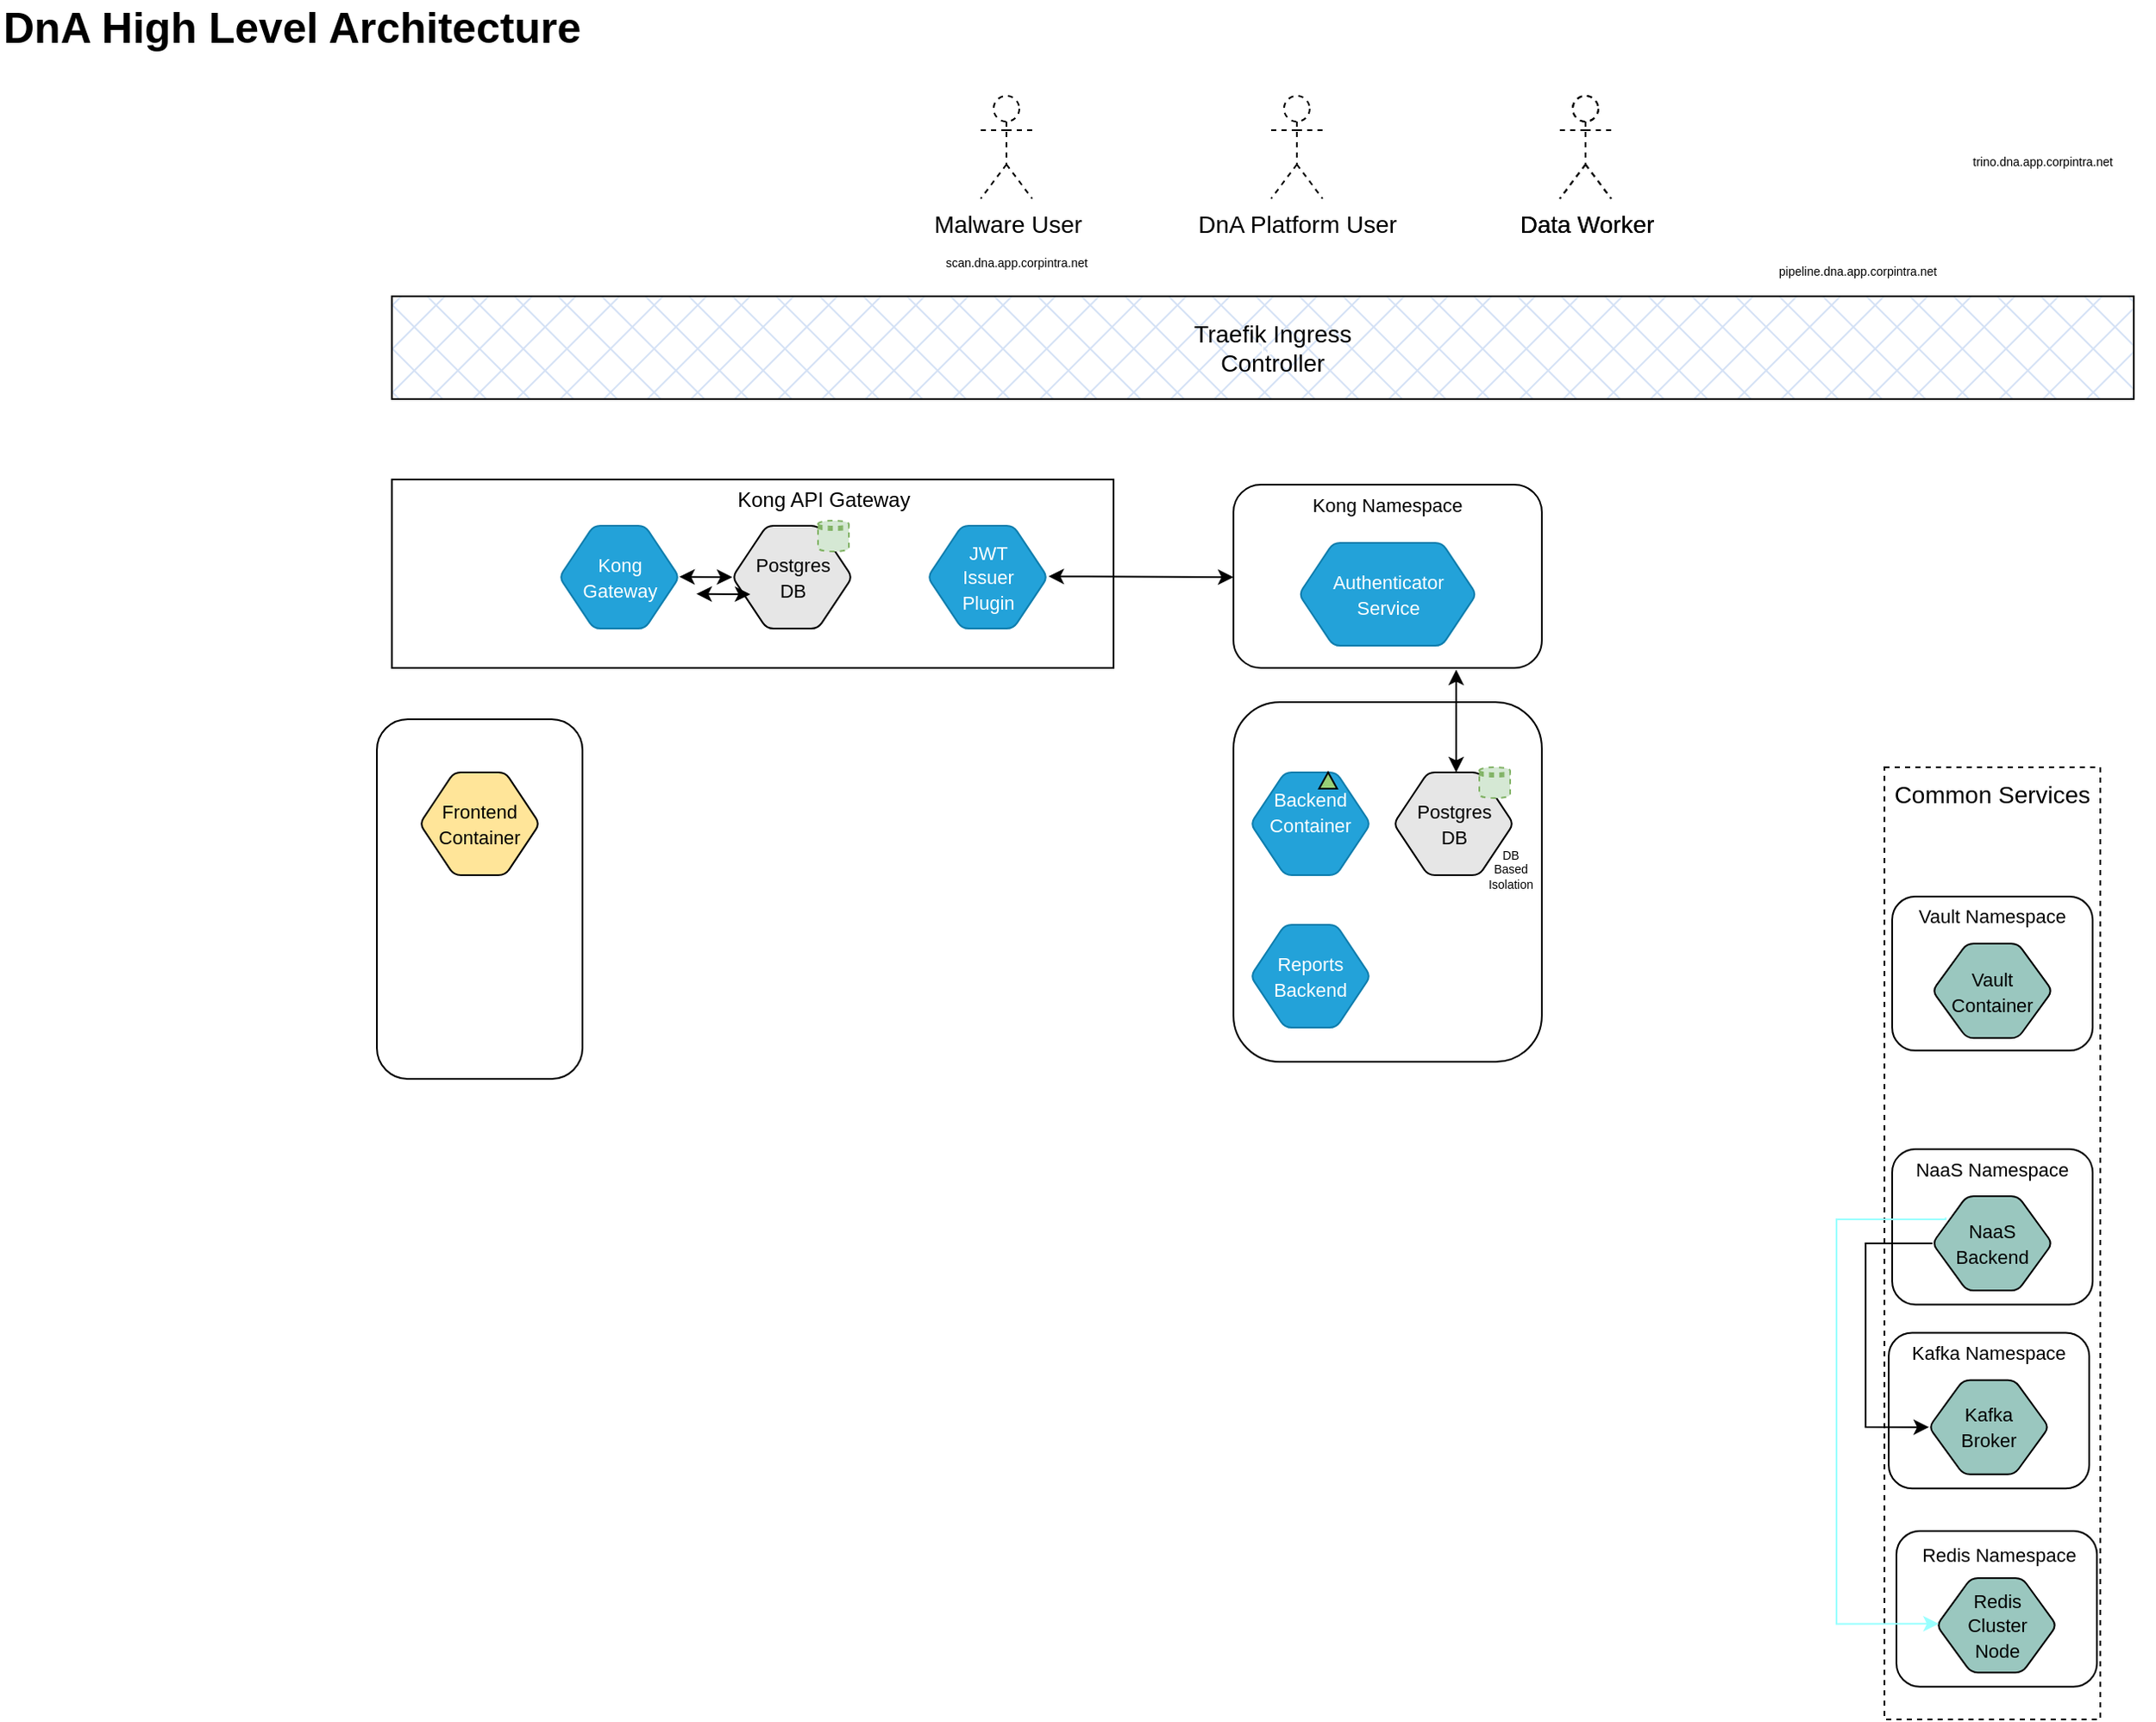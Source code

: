 <mxfile version="26.2.14">
  <diagram name="Page-1" id="-J5B05f3HgKwEMItQhWp">
    <mxGraphModel dx="1131" dy="684" grid="1" gridSize="10" guides="1" tooltips="1" connect="1" arrows="1" fold="1" page="1" pageScale="1" pageWidth="827" pageHeight="1169" math="0" shadow="0">
      <root>
        <mxCell id="0" />
        <mxCell id="1" parent="0" />
        <mxCell id="bbSI7N7z66_PzIwSuyZO-57" value="" style="rounded=0;whiteSpace=wrap;html=1;strokeColor=light-dark(#000000,#0B540F);" vertex="1" parent="1">
          <mxGeometry x="238.75" y="290" width="421.25" height="110" as="geometry" />
        </mxCell>
        <mxCell id="bbSI7N7z66_PzIwSuyZO-1" value="&lt;b style=&quot;font-size: 25px;&quot;&gt;DnA High Level Architecture&lt;/b&gt;" style="text;html=1;strokeColor=none;fillColor=none;align=left;verticalAlign=middle;whiteSpace=wrap;rounded=0;fontColor=#000000;fontSize=25;" vertex="1" parent="1">
          <mxGeometry x="10" y="10" width="375" height="30" as="geometry" />
        </mxCell>
        <mxCell id="bbSI7N7z66_PzIwSuyZO-2" value="" style="group;dashed=1;" vertex="1" connectable="0" parent="1">
          <mxGeometry x="1110" y="458" width="136.5" height="556" as="geometry" />
        </mxCell>
        <mxCell id="bbSI7N7z66_PzIwSuyZO-3" value="" style="rounded=0;whiteSpace=wrap;html=1;fontSize=14;fontColor=#000000;strokeColor=#000000;fillColor=none;dashed=1;" vertex="1" parent="bbSI7N7z66_PzIwSuyZO-2">
          <mxGeometry width="126" height="556" as="geometry" />
        </mxCell>
        <mxCell id="bbSI7N7z66_PzIwSuyZO-4" value="Common Services" style="text;html=1;strokeColor=none;fillColor=none;align=center;verticalAlign=middle;whiteSpace=wrap;rounded=0;fontSize=14;fontColor=#000000;" vertex="1" parent="bbSI7N7z66_PzIwSuyZO-2">
          <mxGeometry x="2" y="2.719" width="122" height="27.525" as="geometry" />
        </mxCell>
        <mxCell id="bbSI7N7z66_PzIwSuyZO-5" value="" style="rounded=1;whiteSpace=wrap;html=1;" vertex="1" parent="bbSI7N7z66_PzIwSuyZO-2">
          <mxGeometry x="4.5" y="75.521" width="117" height="89.914" as="geometry" />
        </mxCell>
        <mxCell id="bbSI7N7z66_PzIwSuyZO-6" value="Vault Namespace" style="text;html=1;strokeColor=none;fillColor=none;align=center;verticalAlign=middle;whiteSpace=wrap;rounded=0;fontSize=11;fontColor=#000000;" vertex="1" parent="bbSI7N7z66_PzIwSuyZO-2">
          <mxGeometry x="-7" y="73.686" width="140" height="27.525" as="geometry" />
        </mxCell>
        <mxCell id="bbSI7N7z66_PzIwSuyZO-7" value="" style="group" vertex="1" connectable="0" parent="bbSI7N7z66_PzIwSuyZO-2">
          <mxGeometry x="28" y="103.046" width="70" height="55.05" as="geometry" />
        </mxCell>
        <object c4Container="FECOntainer" label="&lt;font style=&quot;font-size: 16px&quot;&gt;&lt;b&gt;%c4Type%&lt;/font&gt;&lt;div&gt;[%c4Container%:&amp;nbsp;%c4Technology%]&lt;/div&gt;&lt;br&gt;&lt;div&gt;&lt;font style=&quot;font-size: 11px&quot;&gt;&lt;font color=&quot;#E6E6E6&quot;&gt;%c4Description%&lt;/font&gt;&lt;/div&gt;" id="bbSI7N7z66_PzIwSuyZO-8">
          <mxCell style="shape=hexagon;size=20;perimeter=hexagonPerimeter2;whiteSpace=wrap;html=1;fixedSize=1;rounded=1;labelBackgroundColor=none;fillColor=#9AC7BF;fontSize=12;fontColor=#ffffff;align=center;strokeColor=#000000;metaEdit=1;points=[[0.5,0,0],[1,0.25,0],[1,0.5,0],[1,0.75,0],[0.5,1,0],[0,0.75,0],[0,0.5,0],[0,0.25,0]];resizable=1;arcSize=8;noLabel=1;container=0;" vertex="1" parent="bbSI7N7z66_PzIwSuyZO-7">
            <mxGeometry width="70" height="55.05" as="geometry" />
          </mxCell>
        </object>
        <mxCell id="bbSI7N7z66_PzIwSuyZO-9" value="&lt;font style=&quot;font-size: 11px;&quot;&gt;Vault Container&lt;/font&gt;" style="text;html=1;strokeColor=none;fillColor=none;align=center;verticalAlign=middle;whiteSpace=wrap;rounded=0;container=0;fontColor=#000000;" vertex="1" parent="bbSI7N7z66_PzIwSuyZO-7">
          <mxGeometry x="5" y="13.762" width="60" height="27.525" as="geometry" />
        </mxCell>
        <mxCell id="bbSI7N7z66_PzIwSuyZO-10" value="" style="rounded=1;whiteSpace=wrap;html=1;" vertex="1" parent="bbSI7N7z66_PzIwSuyZO-2">
          <mxGeometry x="4.5" y="222.95" width="117" height="90.832" as="geometry" />
        </mxCell>
        <mxCell id="bbSI7N7z66_PzIwSuyZO-11" value="NaaS Namespace" style="text;html=1;strokeColor=none;fillColor=none;align=center;verticalAlign=middle;whiteSpace=wrap;rounded=0;fontSize=11;fontColor=#000000;" vertex="1" parent="bbSI7N7z66_PzIwSuyZO-2">
          <mxGeometry x="-7" y="221.116" width="140" height="27.525" as="geometry" />
        </mxCell>
        <mxCell id="bbSI7N7z66_PzIwSuyZO-12" value="" style="group" vertex="1" connectable="0" parent="bbSI7N7z66_PzIwSuyZO-2">
          <mxGeometry x="28" y="250.475" width="70" height="55.05" as="geometry" />
        </mxCell>
        <object c4Container="FECOntainer" label="&lt;font style=&quot;font-size: 16px&quot;&gt;&lt;b&gt;%c4Type%&lt;/font&gt;&lt;div&gt;[%c4Container%:&amp;nbsp;%c4Technology%]&lt;/div&gt;&lt;br&gt;&lt;div&gt;&lt;font style=&quot;font-size: 11px&quot;&gt;&lt;font color=&quot;#E6E6E6&quot;&gt;%c4Description%&lt;/font&gt;&lt;/div&gt;" id="bbSI7N7z66_PzIwSuyZO-13">
          <mxCell style="shape=hexagon;size=20;perimeter=hexagonPerimeter2;whiteSpace=wrap;html=1;fixedSize=1;rounded=1;labelBackgroundColor=none;fillColor=#9AC7BF;fontSize=12;fontColor=#ffffff;align=center;strokeColor=#000000;metaEdit=1;points=[[0.5,0,0],[1,0.25,0],[1,0.5,0],[1,0.75,0],[0.5,1,0],[0,0.75,0],[0,0.5,0],[0,0.25,0]];resizable=1;arcSize=8;noLabel=1;container=0;" vertex="1" parent="bbSI7N7z66_PzIwSuyZO-12">
            <mxGeometry width="70" height="55.05" as="geometry" />
          </mxCell>
        </object>
        <mxCell id="bbSI7N7z66_PzIwSuyZO-14" value="&lt;font style=&quot;font-size: 11px;&quot;&gt;NaaS Backend&lt;/font&gt;" style="text;html=1;strokeColor=none;fillColor=none;align=center;verticalAlign=middle;whiteSpace=wrap;rounded=0;container=0;fontColor=#000000;" vertex="1" parent="bbSI7N7z66_PzIwSuyZO-12">
          <mxGeometry x="5" y="13.762" width="60" height="27.525" as="geometry" />
        </mxCell>
        <mxCell id="bbSI7N7z66_PzIwSuyZO-15" value="" style="rounded=1;whiteSpace=wrap;html=1;" vertex="1" parent="bbSI7N7z66_PzIwSuyZO-2">
          <mxGeometry x="2.5" y="330.297" width="117" height="90.832" as="geometry" />
        </mxCell>
        <mxCell id="bbSI7N7z66_PzIwSuyZO-16" value="Kafka Namespace" style="text;html=1;strokeColor=none;fillColor=none;align=center;verticalAlign=middle;whiteSpace=wrap;rounded=0;fontSize=11;fontColor=#000000;" vertex="1" parent="bbSI7N7z66_PzIwSuyZO-2">
          <mxGeometry x="-9" y="328.462" width="140" height="27.525" as="geometry" />
        </mxCell>
        <mxCell id="bbSI7N7z66_PzIwSuyZO-17" value="" style="group" vertex="1" connectable="0" parent="bbSI7N7z66_PzIwSuyZO-2">
          <mxGeometry x="26" y="357.822" width="70" height="55.05" as="geometry" />
        </mxCell>
        <object c4Container="FECOntainer" label="&lt;font style=&quot;font-size: 16px&quot;&gt;&lt;b&gt;%c4Type%&lt;/font&gt;&lt;div&gt;[%c4Container%:&amp;nbsp;%c4Technology%]&lt;/div&gt;&lt;br&gt;&lt;div&gt;&lt;font style=&quot;font-size: 11px&quot;&gt;&lt;font color=&quot;#E6E6E6&quot;&gt;%c4Description%&lt;/font&gt;&lt;/div&gt;" id="bbSI7N7z66_PzIwSuyZO-18">
          <mxCell style="shape=hexagon;size=20;perimeter=hexagonPerimeter2;whiteSpace=wrap;html=1;fixedSize=1;rounded=1;labelBackgroundColor=none;fillColor=#9AC7BF;fontSize=12;fontColor=#ffffff;align=center;strokeColor=#000000;metaEdit=1;points=[[0.5,0,0],[1,0.25,0],[1,0.5,0],[1,0.75,0],[0.5,1,0],[0,0.75,0],[0,0.5,0],[0,0.25,0]];resizable=1;arcSize=8;noLabel=1;container=0;" vertex="1" parent="bbSI7N7z66_PzIwSuyZO-17">
            <mxGeometry width="70" height="55.05" as="geometry" />
          </mxCell>
        </object>
        <mxCell id="bbSI7N7z66_PzIwSuyZO-19" value="&lt;font style=&quot;font-size: 11px;&quot;&gt;Kafka Broker&lt;/font&gt;" style="text;html=1;strokeColor=none;fillColor=none;align=center;verticalAlign=middle;whiteSpace=wrap;rounded=0;container=0;fontColor=#000000;" vertex="1" parent="bbSI7N7z66_PzIwSuyZO-17">
          <mxGeometry x="5" y="13.762" width="60" height="27.525" as="geometry" />
        </mxCell>
        <mxCell id="bbSI7N7z66_PzIwSuyZO-20" style="edgeStyle=orthogonalEdgeStyle;rounded=0;orthogonalLoop=1;jettySize=auto;html=1;entryX=0;entryY=0.5;entryDx=0;entryDy=0;fontSize=14;fontColor=#000000;exitX=0;exitY=0.5;exitDx=0;exitDy=0;exitPerimeter=0;entryPerimeter=0;" edge="1" parent="bbSI7N7z66_PzIwSuyZO-2" source="bbSI7N7z66_PzIwSuyZO-13" target="bbSI7N7z66_PzIwSuyZO-18">
          <mxGeometry relative="1" as="geometry">
            <Array as="points">
              <mxPoint x="-11" y="278" />
              <mxPoint x="-11" y="385" />
            </Array>
          </mxGeometry>
        </mxCell>
        <mxCell id="bbSI7N7z66_PzIwSuyZO-21" value="" style="rounded=1;whiteSpace=wrap;html=1;" vertex="1" parent="bbSI7N7z66_PzIwSuyZO-2">
          <mxGeometry x="7" y="445.997" width="117" height="90.832" as="geometry" />
        </mxCell>
        <mxCell id="bbSI7N7z66_PzIwSuyZO-22" value="" style="group" vertex="1" connectable="0" parent="bbSI7N7z66_PzIwSuyZO-2">
          <mxGeometry x="30.5" y="473.522" width="70" height="55.05" as="geometry" />
        </mxCell>
        <object c4Container="FECOntainer" label="&lt;font style=&quot;font-size: 16px&quot;&gt;&lt;b&gt;%c4Type%&lt;/font&gt;&lt;div&gt;[%c4Container%:&amp;nbsp;%c4Technology%]&lt;/div&gt;&lt;br&gt;&lt;div&gt;&lt;font style=&quot;font-size: 11px&quot;&gt;&lt;font color=&quot;#E6E6E6&quot;&gt;%c4Description%&lt;/font&gt;&lt;/div&gt;" id="bbSI7N7z66_PzIwSuyZO-23">
          <mxCell style="shape=hexagon;size=20;perimeter=hexagonPerimeter2;whiteSpace=wrap;html=1;fixedSize=1;rounded=1;labelBackgroundColor=none;fillColor=#9AC7BF;fontSize=12;fontColor=#ffffff;align=center;strokeColor=#000000;metaEdit=1;points=[[0.5,0,0],[1,0.25,0],[1,0.5,0],[1,0.75,0],[0.5,1,0],[0,0.75,0],[0,0.5,0],[0,0.25,0]];resizable=1;arcSize=8;noLabel=1;container=0;" vertex="1" parent="bbSI7N7z66_PzIwSuyZO-22">
            <mxGeometry width="70" height="55.05" as="geometry" />
          </mxCell>
        </object>
        <mxCell id="bbSI7N7z66_PzIwSuyZO-24" value="&lt;font style=&quot;font-size: 11px;&quot;&gt;Redis Cluster Node&lt;/font&gt;" style="text;html=1;strokeColor=none;fillColor=none;align=center;verticalAlign=middle;whiteSpace=wrap;rounded=0;container=0;fontColor=#000000;" vertex="1" parent="bbSI7N7z66_PzIwSuyZO-22">
          <mxGeometry x="5" y="13.762" width="60" height="27.525" as="geometry" />
        </mxCell>
        <mxCell id="bbSI7N7z66_PzIwSuyZO-25" value="Redis Namespace" style="text;html=1;strokeColor=none;fillColor=none;align=center;verticalAlign=middle;whiteSpace=wrap;rounded=0;fontSize=11;fontColor=#000000;" vertex="1" parent="bbSI7N7z66_PzIwSuyZO-2">
          <mxGeometry x="-3.5" y="445.992" width="140" height="27.525" as="geometry" />
        </mxCell>
        <mxCell id="bbSI7N7z66_PzIwSuyZO-26" style="edgeStyle=orthogonalEdgeStyle;rounded=0;orthogonalLoop=1;jettySize=auto;html=1;exitX=0.11;exitY=0.225;exitDx=0;exitDy=0;entryX=0.017;entryY=0.484;entryDx=0;entryDy=0;fontSize=7;strokeColor=#99FFFF;entryPerimeter=0;exitPerimeter=0;" edge="1" parent="bbSI7N7z66_PzIwSuyZO-2" source="bbSI7N7z66_PzIwSuyZO-13" target="bbSI7N7z66_PzIwSuyZO-23">
          <mxGeometry relative="1" as="geometry">
            <Array as="points">
              <mxPoint x="36" y="264" />
              <mxPoint x="-28" y="264" />
              <mxPoint x="-28" y="500" />
            </Array>
          </mxGeometry>
        </mxCell>
        <mxCell id="bbSI7N7z66_PzIwSuyZO-41" value="" style="group" vertex="1" connectable="0" parent="1">
          <mxGeometry x="238.75" y="183" width="1028.5" height="60" as="geometry" />
        </mxCell>
        <mxCell id="bbSI7N7z66_PzIwSuyZO-42" value="Tra" style="rounded=0;whiteSpace=wrap;html=1;fontSize=11;fontColor=#FFFFFF;fillColor=#D4E1F5;fillStyle=cross-hatch;" vertex="1" parent="bbSI7N7z66_PzIwSuyZO-41">
          <mxGeometry width="1016.798" height="60" as="geometry" />
        </mxCell>
        <mxCell id="bbSI7N7z66_PzIwSuyZO-43" value="&lt;font color=&quot;#000000&quot; style=&quot;font-size: 14px;&quot;&gt;Traefik Ingress Controller&lt;/font&gt;" style="text;html=1;strokeColor=none;fillColor=none;align=center;verticalAlign=middle;whiteSpace=wrap;rounded=0;fontSize=14;fontColor=#FFFFFF;" vertex="1" parent="bbSI7N7z66_PzIwSuyZO-41">
          <mxGeometry x="440.476" y="15" width="147.549" height="30" as="geometry" />
        </mxCell>
        <mxCell id="bbSI7N7z66_PzIwSuyZO-44" value="" style="group" vertex="1" connectable="0" parent="1">
          <mxGeometry x="582.5" y="66" width="368" height="60" as="geometry" />
        </mxCell>
        <mxCell id="bbSI7N7z66_PzIwSuyZO-45" value="DnA Platform User" style="shape=umlActor;verticalLabelPosition=bottom;verticalAlign=top;html=1;outlineConnect=0;dashed=1;fontSize=14;fontColor=#000000;strokeColor=#000000;fillColor=none;" vertex="1" parent="bbSI7N7z66_PzIwSuyZO-44">
          <mxGeometry x="169.5" width="30" height="60" as="geometry" />
        </mxCell>
        <mxCell id="bbSI7N7z66_PzIwSuyZO-46" value="Data Worker" style="shape=umlActor;verticalLabelPosition=bottom;verticalAlign=top;html=1;outlineConnect=0;dashed=1;fontSize=14;fontColor=#000000;strokeColor=#000000;fillColor=none;" vertex="1" parent="bbSI7N7z66_PzIwSuyZO-44">
          <mxGeometry x="338" width="30" height="60" as="geometry" />
        </mxCell>
        <mxCell id="bbSI7N7z66_PzIwSuyZO-47" value="Malware User" style="shape=umlActor;verticalLabelPosition=bottom;verticalAlign=top;html=1;outlineConnect=0;dashed=1;fontSize=14;fontColor=#000000;strokeColor=#000000;fillColor=none;" vertex="1" parent="bbSI7N7z66_PzIwSuyZO-44">
          <mxGeometry width="30" height="60" as="geometry" />
        </mxCell>
        <mxCell id="bbSI7N7z66_PzIwSuyZO-49" value="pipeline.dna.app.corpintra.net" style="text;html=1;strokeColor=none;fillColor=none;align=center;verticalAlign=middle;whiteSpace=wrap;rounded=0;fontSize=7;" vertex="1" parent="1">
          <mxGeometry x="1077" y="159.67" width="35" height="18" as="geometry" />
        </mxCell>
        <mxCell id="bbSI7N7z66_PzIwSuyZO-51" value="trino.dna.app.corpintra.net" style="text;html=1;strokeColor=none;fillColor=none;align=center;verticalAlign=middle;whiteSpace=wrap;rounded=0;fontSize=7;" vertex="1" parent="1">
          <mxGeometry x="1185" y="96" width="35" height="18" as="geometry" />
        </mxCell>
        <mxCell id="bbSI7N7z66_PzIwSuyZO-52" value="scan.dna.app.corpintra.net" style="text;html=1;strokeColor=none;fillColor=none;align=center;verticalAlign=middle;whiteSpace=wrap;rounded=0;fontSize=7;" vertex="1" parent="1">
          <mxGeometry x="586" y="155" width="35" height="18" as="geometry" />
        </mxCell>
        <mxCell id="bbSI7N7z66_PzIwSuyZO-40" value="" style="group" vertex="1" connectable="0" parent="1">
          <mxGeometry x="540" y="290" width="206" height="93" as="geometry" />
        </mxCell>
        <mxCell id="bbSI7N7z66_PzIwSuyZO-31" value="" style="group" vertex="1" connectable="0" parent="bbSI7N7z66_PzIwSuyZO-40">
          <mxGeometry x="11.5" y="27" width="70" height="60" as="geometry" />
        </mxCell>
        <object c4Container="FECOntainer" label="&lt;font style=&quot;font-size: 16px&quot;&gt;&lt;b&gt;%c4Type%&lt;/font&gt;&lt;div&gt;[%c4Container%:&amp;nbsp;%c4Technology%]&lt;/div&gt;&lt;br&gt;&lt;div&gt;&lt;font style=&quot;font-size: 11px&quot;&gt;&lt;font color=&quot;#E6E6E6&quot;&gt;%c4Description%&lt;/font&gt;&lt;/div&gt;" id="bbSI7N7z66_PzIwSuyZO-32">
          <mxCell style="shape=hexagon;size=20;perimeter=hexagonPerimeter2;whiteSpace=wrap;html=1;fixedSize=1;rounded=1;labelBackgroundColor=none;fillColor=#23A2D9;fontSize=12;fontColor=#ffffff;align=center;strokeColor=#0E7DAD;metaEdit=1;points=[[0.5,0,0],[1,0.25,0],[1,0.5,0],[1,0.75,0],[0.5,1,0],[0,0.75,0],[0,0.5,0],[0,0.25,0]];resizable=1;arcSize=8;noLabel=1;" vertex="1" parent="bbSI7N7z66_PzIwSuyZO-31">
            <mxGeometry width="70" height="60" as="geometry" />
          </mxCell>
        </object>
        <mxCell id="bbSI7N7z66_PzIwSuyZO-33" value="&lt;font color=&quot;#ffffff&quot;&gt;&lt;span style=&quot;font-size: 11px;&quot;&gt;JWT&lt;br&gt;&lt;/span&gt;&lt;/font&gt;&lt;div&gt;&lt;font color=&quot;#ffffff&quot;&gt;&lt;span style=&quot;font-size: 11px;&quot;&gt;Issuer&lt;/span&gt;&lt;/font&gt;&lt;/div&gt;&lt;div&gt;&lt;font color=&quot;#ffffff&quot;&gt;&lt;span style=&quot;font-size: 11px;&quot;&gt;Plugin&lt;/span&gt;&lt;/font&gt;&lt;/div&gt;" style="text;html=1;strokeColor=none;fillColor=none;align=center;verticalAlign=middle;whiteSpace=wrap;rounded=0;" vertex="1" parent="bbSI7N7z66_PzIwSuyZO-31">
          <mxGeometry x="5" y="15" width="60" height="30" as="geometry" />
        </mxCell>
        <mxCell id="bbSI7N7z66_PzIwSuyZO-85" value="" style="endArrow=classic;startArrow=classic;html=1;rounded=0;" edge="1" parent="bbSI7N7z66_PzIwSuyZO-40">
          <mxGeometry width="50" height="50" relative="1" as="geometry">
            <mxPoint x="82" y="56.55" as="sourcePoint" />
            <mxPoint x="190" y="57" as="targetPoint" />
          </mxGeometry>
        </mxCell>
        <mxCell id="bbSI7N7z66_PzIwSuyZO-61" value="" style="group" vertex="1" connectable="0" parent="1">
          <mxGeometry x="325" y="290" width="235.5" height="93" as="geometry" />
        </mxCell>
        <mxCell id="bbSI7N7z66_PzIwSuyZO-62" value="" style="group" vertex="1" connectable="0" parent="bbSI7N7z66_PzIwSuyZO-61">
          <mxGeometry x="11.5" y="27" width="70" height="60" as="geometry" />
        </mxCell>
        <object c4Container="FECOntainer" label="&lt;font style=&quot;font-size: 16px&quot;&gt;&lt;b&gt;%c4Type%&lt;/font&gt;&lt;div&gt;[%c4Container%:&amp;nbsp;%c4Technology%]&lt;/div&gt;&lt;br&gt;&lt;div&gt;&lt;font style=&quot;font-size: 11px&quot;&gt;&lt;font color=&quot;#E6E6E6&quot;&gt;%c4Description%&lt;/font&gt;&lt;/div&gt;" id="bbSI7N7z66_PzIwSuyZO-63">
          <mxCell style="shape=hexagon;size=20;perimeter=hexagonPerimeter2;whiteSpace=wrap;html=1;fixedSize=1;rounded=1;labelBackgroundColor=none;fillColor=#23A2D9;fontSize=12;fontColor=#ffffff;align=center;strokeColor=#0E7DAD;metaEdit=1;points=[[0.5,0,0],[1,0.25,0],[1,0.5,0],[1,0.75,0],[0.5,1,0],[0,0.75,0],[0,0.5,0],[0,0.25,0]];resizable=1;arcSize=8;noLabel=1;" vertex="1" parent="bbSI7N7z66_PzIwSuyZO-62">
            <mxGeometry width="70" height="60" as="geometry" />
          </mxCell>
        </object>
        <mxCell id="bbSI7N7z66_PzIwSuyZO-64" value="&lt;font color=&quot;#ffffff&quot;&gt;&lt;span style=&quot;font-size: 11px;&quot;&gt;Kong Gateway&lt;/span&gt;&lt;/font&gt;" style="text;html=1;strokeColor=none;fillColor=none;align=center;verticalAlign=middle;whiteSpace=wrap;rounded=0;" vertex="1" parent="bbSI7N7z66_PzIwSuyZO-62">
          <mxGeometry x="5" y="15" width="60" height="30" as="geometry" />
        </mxCell>
        <mxCell id="bbSI7N7z66_PzIwSuyZO-65" value="" style="group" vertex="1" connectable="0" parent="bbSI7N7z66_PzIwSuyZO-61">
          <mxGeometry x="112.5" y="27" width="70" height="60" as="geometry" />
        </mxCell>
        <object c4Container="FECOntainer" label="&lt;font style=&quot;font-size: 16px&quot;&gt;&lt;b&gt;%c4Type%&lt;/font&gt;&lt;div&gt;[%c4Container%:&amp;nbsp;%c4Technology%]&lt;/div&gt;&lt;br&gt;&lt;div&gt;&lt;font style=&quot;font-size: 11px&quot;&gt;&lt;font color=&quot;#E6E6E6&quot;&gt;%c4Description%&lt;/font&gt;&lt;/div&gt;" id="bbSI7N7z66_PzIwSuyZO-66">
          <mxCell style="shape=hexagon;size=20;perimeter=hexagonPerimeter2;whiteSpace=wrap;html=1;fixedSize=1;rounded=1;labelBackgroundColor=none;fillColor=#E6E6E6;fontSize=12;fontColor=#ffffff;align=center;strokeColor=#000000;metaEdit=1;points=[[0.5,0,0],[1,0.25,0],[1,0.5,0],[1,0.75,0],[0.5,1,0],[0,0.75,0],[0,0.5,0],[0,0.25,0]];resizable=1;arcSize=8;noLabel=1;container=0;" vertex="1" parent="bbSI7N7z66_PzIwSuyZO-65">
            <mxGeometry width="70" height="60" as="geometry" />
          </mxCell>
        </object>
        <mxCell id="bbSI7N7z66_PzIwSuyZO-67" value="&lt;font style=&quot;font-size: 11px;&quot;&gt;Postgres DB&lt;/font&gt;" style="text;html=1;strokeColor=none;fillColor=none;align=center;verticalAlign=middle;whiteSpace=wrap;rounded=0;container=0;" vertex="1" parent="bbSI7N7z66_PzIwSuyZO-65">
          <mxGeometry x="5" y="15" width="60" height="30" as="geometry" />
        </mxCell>
        <mxCell id="bbSI7N7z66_PzIwSuyZO-68" value="" style="shape=datastore;whiteSpace=wrap;html=1;dashed=1;fontSize=8;strokeColor=#82b366;fillColor=#d5e8d4;" vertex="1" parent="bbSI7N7z66_PzIwSuyZO-65">
          <mxGeometry x="50" y="-3" width="18" height="18" as="geometry" />
        </mxCell>
        <mxCell id="bbSI7N7z66_PzIwSuyZO-34" value="Kong API Gateway" style="text;html=1;strokeColor=none;fillColor=none;align=center;verticalAlign=middle;whiteSpace=wrap;rounded=0;fontSize=12;fontColor=#000000;" vertex="1" parent="bbSI7N7z66_PzIwSuyZO-61">
          <mxGeometry x="95.5" y="-3" width="140" height="30" as="geometry" />
        </mxCell>
        <mxCell id="bbSI7N7z66_PzIwSuyZO-107" value="&lt;span style=&quot;color: rgba(0, 0, 0, 0); font-family: monospace; font-size: 0px; text-align: start; background-color: rgb(27, 29, 30);&quot;&gt;%3CmxGraphModel%3E%3Croot%3E%3CmxCell%20id%3D%220%22%2F%3E%3CmxCell%20id%3D%221%22%20parent%3D%220%22%2F%3E%3CmxCell%20id%3D%222%22%20value%3D%22%22%20style%3D%22group%22%20vertex%3D%221%22%20connectable%3D%220%22%20parent%3D%221%22%3E%3CmxGeometry%20x%3D%22551.5%22%20y%3D%22317%22%20width%3D%2270%22%20height%3D%2260%22%20as%3D%22geometry%22%2F%3E%3C%2FmxCell%3E%3Cobject%20c4Container%3D%22FECOntainer%22%20label%3D%22%26lt%3Bfont%20style%3D%26quot%3Bfont-size%3A%2016px%26quot%3B%26gt%3B%26lt%3Bb%26gt%3B%25c4Type%25%26lt%3B%2Ffont%26gt%3B%26lt%3Bdiv%26gt%3B%5B%25c4Container%25%3A%26amp%3Bnbsp%3B%25c4Technology%25%5D%26lt%3B%2Fdiv%26gt%3B%26lt%3Bbr%26gt%3B%26lt%3Bdiv%26gt%3B%26lt%3Bfont%20style%3D%26quot%3Bfont-size%3A%2011px%26quot%3B%26gt%3B%26lt%3Bfont%20color%3D%26quot%3B%23E6E6E6%26quot%3B%26gt%3B%25c4Description%25%26lt%3B%2Ffont%26gt%3B%26lt%3B%2Fdiv%26gt%3B%22%20id%3D%223%22%3E%3CmxCell%20style%3D%22shape%3Dhexagon%3Bsize%3D20%3Bperimeter%3DhexagonPerimeter2%3BwhiteSpace%3Dwrap%3Bhtml%3D1%3BfixedSize%3D1%3Brounded%3D1%3BlabelBackgroundColor%3Dnone%3BfillColor%3D%2323A2D9%3BfontSize%3D12%3BfontColor%3D%23ffffff%3Balign%3Dcenter%3BstrokeColor%3D%230E7DAD%3BmetaEdit%3D1%3Bpoints%3D%5B%5B0.5%2C0%2C0%5D%2C%5B1%2C0.25%2C0%5D%2C%5B1%2C0.5%2C0%5D%2C%5B1%2C0.75%2C0%5D%2C%5B0.5%2C1%2C0%5D%2C%5B0%2C0.75%2C0%5D%2C%5B0%2C0.5%2C0%5D%2C%5B0%2C0.25%2C0%5D%5D%3Bresizable%3D1%3BarcSize%3D8%3BnoLabel%3D1%3B%22%20vertex%3D%221%22%20parent%3D%222%22%3E%3CmxGeometry%20width%3D%2270%22%20height%3D%2260%22%20as%3D%22geometry%22%2F%3E%3C%2FmxCell%3E%3C%2Fobject%3E%3CmxCell%20id%3D%224%22%20value%3D%22%26lt%3Bfont%20color%3D%26quot%3B%23ffffff%26quot%3B%26gt%3B%26lt%3Bspan%20style%3D%26quot%3Bfont-size%3A%2011px%3B%26quot%3B%26gt%3BJWT%26lt%3Bbr%26gt%3B%26lt%3B%2Fspan%26gt%3B%26lt%3B%2Ffont%26gt%3B%26lt%3Bdiv%26gt%3B%26lt%3Bfont%20color%3D%26quot%3B%23ffffff%26quot%3B%26gt%3B%26lt%3Bspan%20style%3D%26quot%3Bfont-size%3A%2011px%3B%26quot%3B%26gt%3BIssuer%26lt%3B%2Fspan%26gt%3B%26lt%3B%2Ffont%26gt%3B%26lt%3B%2Fdiv%26gt%3B%26lt%3Bdiv%26gt%3B%26lt%3Bfont%20color%3D%26quot%3B%23ffffff%26quot%3B%26gt%3B%26lt%3Bspan%20style%3D%26quot%3Bfont-size%3A%2011px%3B%26quot%3B%26gt%3BPlugin%26lt%3B%2Fspan%26gt%3B%26lt%3B%2Ffont%26gt%3B%26lt%3B%2Fdiv%26gt%3B%22%20style%3D%22text%3Bhtml%3D1%3BstrokeColor%3Dnone%3BfillColor%3Dnone%3Balign%3Dcenter%3BverticalAlign%3Dmiddle%3BwhiteSpace%3Dwrap%3Brounded%3D0%3B%22%20vertex%3D%221%22%20parent%3D%222%22%3E%3CmxGeometry%20x%3D%225%22%20y%3D%2215%22%20width%3D%2260%22%20height%3D%2230%22%20as%3D%22geometry%22%2F%3E%3C%2FmxCell%3E%3C%2Froot%3E%3C%2FmxGraphModel%3E&lt;/span&gt;" style="endArrow=classic;startArrow=classic;html=1;rounded=0;entryX=0;entryY=0.5;entryDx=0;entryDy=0;entryPerimeter=0;" edge="1" parent="bbSI7N7z66_PzIwSuyZO-61" target="bbSI7N7z66_PzIwSuyZO-66">
          <mxGeometry width="50" height="50" relative="1" as="geometry">
            <mxPoint x="81.5" y="56.8" as="sourcePoint" />
            <mxPoint x="111.5" y="56.8" as="targetPoint" />
          </mxGeometry>
        </mxCell>
        <mxCell id="bbSI7N7z66_PzIwSuyZO-79" value="" style="rounded=1;whiteSpace=wrap;html=1;" vertex="1" parent="1">
          <mxGeometry x="730" y="293" width="180" height="107" as="geometry" />
        </mxCell>
        <mxCell id="bbSI7N7z66_PzIwSuyZO-80" value="" style="group" vertex="1" connectable="0" parent="1">
          <mxGeometry x="768.25" y="327" width="103.5" height="60" as="geometry" />
        </mxCell>
        <object c4Container="FECOntainer" label="&lt;font style=&quot;font-size: 16px&quot;&gt;&lt;b&gt;%c4Type%&lt;/font&gt;&lt;div&gt;[%c4Container%:&amp;nbsp;%c4Technology%]&lt;/div&gt;&lt;br&gt;&lt;div&gt;&lt;font style=&quot;font-size: 11px&quot;&gt;&lt;font color=&quot;#E6E6E6&quot;&gt;%c4Description%&lt;/font&gt;&lt;/div&gt;" id="bbSI7N7z66_PzIwSuyZO-81">
          <mxCell style="shape=hexagon;size=20;perimeter=hexagonPerimeter2;whiteSpace=wrap;html=1;fixedSize=1;rounded=1;labelBackgroundColor=none;fillColor=#23A2D9;fontSize=12;fontColor=#ffffff;align=center;strokeColor=#0E7DAD;metaEdit=1;points=[[0.5,0,0],[1,0.25,0],[1,0.5,0],[1,0.75,0],[0.5,1,0],[0,0.75,0],[0,0.5,0],[0,0.25,0]];resizable=1;arcSize=8;noLabel=1;" vertex="1" parent="bbSI7N7z66_PzIwSuyZO-80">
            <mxGeometry width="103.5" height="60" as="geometry" />
          </mxCell>
        </object>
        <mxCell id="bbSI7N7z66_PzIwSuyZO-82" value="&lt;font color=&quot;#ffffff&quot; style=&quot;font-size: 11px;&quot;&gt;Authenticator&lt;br&gt;Service&lt;/font&gt;" style="text;html=1;strokeColor=none;fillColor=none;align=center;verticalAlign=middle;whiteSpace=wrap;rounded=0;" vertex="1" parent="bbSI7N7z66_PzIwSuyZO-80">
          <mxGeometry x="7.393" y="15" width="88.714" height="30" as="geometry" />
        </mxCell>
        <mxCell id="bbSI7N7z66_PzIwSuyZO-83" value="Kong Namespace" style="text;html=1;strokeColor=none;fillColor=none;align=center;verticalAlign=middle;whiteSpace=wrap;rounded=0;fontSize=11;fontColor=#000000;" vertex="1" parent="1">
          <mxGeometry x="735" y="290" width="170" height="30" as="geometry" />
        </mxCell>
        <mxCell id="bbSI7N7z66_PzIwSuyZO-87" value="Data Worker" style="shape=umlActor;verticalLabelPosition=bottom;verticalAlign=top;html=1;outlineConnect=0;dashed=1;fontSize=14;fontColor=#000000;strokeColor=#000000;fillColor=none;" vertex="1" parent="1">
          <mxGeometry x="920.5" y="66" width="30" height="60" as="geometry" />
        </mxCell>
        <mxCell id="bbSI7N7z66_PzIwSuyZO-90" value="" style="rounded=1;whiteSpace=wrap;html=1;" vertex="1" parent="1">
          <mxGeometry x="230" y="430" width="120" height="210" as="geometry" />
        </mxCell>
        <mxCell id="bbSI7N7z66_PzIwSuyZO-92" value="" style="group" vertex="1" connectable="0" parent="1">
          <mxGeometry x="720" y="461" width="190" height="169" as="geometry" />
        </mxCell>
        <mxCell id="bbSI7N7z66_PzIwSuyZO-117" value="" style="rounded=1;whiteSpace=wrap;html=1;" vertex="1" parent="bbSI7N7z66_PzIwSuyZO-92">
          <mxGeometry x="10" y="-41" width="180" height="210" as="geometry" />
        </mxCell>
        <object c4Container="FECOntainer" label="&lt;font style=&quot;font-size: 16px&quot;&gt;&lt;b&gt;%c4Type%&lt;/font&gt;&lt;div&gt;[%c4Container%:&amp;nbsp;%c4Technology%]&lt;/div&gt;&lt;br&gt;&lt;div&gt;&lt;font style=&quot;font-size: 11px&quot;&gt;&lt;font color=&quot;#E6E6E6&quot;&gt;%c4Description%&lt;/font&gt;&lt;/div&gt;" id="bbSI7N7z66_PzIwSuyZO-93">
          <mxCell style="shape=hexagon;size=20;perimeter=hexagonPerimeter2;whiteSpace=wrap;html=1;fixedSize=1;rounded=1;labelBackgroundColor=none;fillColor=#23A2D9;fontSize=12;fontColor=#ffffff;align=center;strokeColor=#0E7DAD;metaEdit=1;points=[[0.5,0,0],[1,0.25,0],[1,0.5,0],[1,0.75,0],[0.5,1,0],[0,0.75,0],[0,0.5,0],[0,0.25,0]];resizable=1;arcSize=8;noLabel=1;" vertex="1" parent="bbSI7N7z66_PzIwSuyZO-92">
            <mxGeometry x="20" width="70" height="60" as="geometry" />
          </mxCell>
        </object>
        <mxCell id="bbSI7N7z66_PzIwSuyZO-94" value="&lt;font color=&quot;#ffffff&quot; style=&quot;font-size: 11px;&quot;&gt;Backend Container&lt;/font&gt;" style="text;html=1;strokeColor=none;fillColor=none;align=center;verticalAlign=middle;whiteSpace=wrap;rounded=0;" vertex="1" parent="bbSI7N7z66_PzIwSuyZO-92">
          <mxGeometry x="25" width="60" height="45" as="geometry" />
        </mxCell>
        <mxCell id="bbSI7N7z66_PzIwSuyZO-95" value="" style="triangle;whiteSpace=wrap;html=1;fontSize=7;direction=north;fillColor=#97D077;" vertex="1" parent="bbSI7N7z66_PzIwSuyZO-92">
          <mxGeometry x="60" width="10.5" height="9.5" as="geometry" />
        </mxCell>
        <mxCell id="bbSI7N7z66_PzIwSuyZO-118" value="" style="endArrow=classic;startArrow=classic;html=1;rounded=0;" edge="1" parent="bbSI7N7z66_PzIwSuyZO-92">
          <mxGeometry width="50" height="50" relative="1" as="geometry">
            <mxPoint x="140" as="sourcePoint" />
            <mxPoint x="140" y="-60" as="targetPoint" />
          </mxGeometry>
        </mxCell>
        <object c4Container="FECOntainer" label="&lt;font style=&quot;font-size: 16px&quot;&gt;&lt;b&gt;%c4Type%&lt;/font&gt;&lt;div&gt;[%c4Container%:&amp;nbsp;%c4Technology%]&lt;/div&gt;&lt;br&gt;&lt;div&gt;&lt;font style=&quot;font-size: 11px&quot;&gt;&lt;font color=&quot;#E6E6E6&quot;&gt;%c4Description%&lt;/font&gt;&lt;/div&gt;" id="bbSI7N7z66_PzIwSuyZO-122">
          <mxCell style="shape=hexagon;size=20;perimeter=hexagonPerimeter2;whiteSpace=wrap;html=1;fixedSize=1;rounded=1;labelBackgroundColor=none;fillColor=#23A2D9;fontSize=12;fontColor=#ffffff;align=center;strokeColor=#0E7DAD;metaEdit=1;points=[[0.5,0,0],[1,0.25,0],[1,0.5,0],[1,0.75,0],[0.5,1,0],[0,0.75,0],[0,0.5,0],[0,0.25,0]];resizable=1;arcSize=8;noLabel=1;" vertex="1" parent="bbSI7N7z66_PzIwSuyZO-92">
            <mxGeometry x="20" y="89" width="70" height="60" as="geometry" />
          </mxCell>
        </object>
        <mxCell id="bbSI7N7z66_PzIwSuyZO-123" value="&lt;font color=&quot;#ffffff&quot; style=&quot;font-size: 11px;&quot;&gt;Reports Backend&lt;/font&gt;" style="text;html=1;strokeColor=none;fillColor=none;align=center;verticalAlign=middle;whiteSpace=wrap;rounded=0;" vertex="1" parent="bbSI7N7z66_PzIwSuyZO-92">
          <mxGeometry x="25" y="104" width="60" height="30" as="geometry" />
        </mxCell>
        <mxCell id="bbSI7N7z66_PzIwSuyZO-96" value="" style="group" vertex="1" connectable="0" parent="1">
          <mxGeometry x="823.5" y="461" width="81.5" height="60" as="geometry" />
        </mxCell>
        <object c4Container="FECOntainer" label="&lt;font style=&quot;font-size: 16px&quot;&gt;&lt;b&gt;%c4Type%&lt;/font&gt;&lt;div&gt;[%c4Container%:&amp;nbsp;%c4Technology%]&lt;/div&gt;&lt;br&gt;&lt;div&gt;&lt;font style=&quot;font-size: 11px&quot;&gt;&lt;font color=&quot;#E6E6E6&quot;&gt;%c4Description%&lt;/font&gt;&lt;/div&gt;" id="bbSI7N7z66_PzIwSuyZO-97">
          <mxCell style="shape=hexagon;size=20;perimeter=hexagonPerimeter2;whiteSpace=wrap;html=1;fixedSize=1;rounded=1;labelBackgroundColor=none;fillColor=#E6E6E6;fontSize=12;fontColor=#ffffff;align=center;strokeColor=#000000;metaEdit=1;points=[[0.5,0,0],[1,0.25,0],[1,0.5,0],[1,0.75,0],[0.5,1,0],[0,0.75,0],[0,0.5,0],[0,0.25,0]];resizable=1;arcSize=8;noLabel=1;container=0;" vertex="1" parent="bbSI7N7z66_PzIwSuyZO-96">
            <mxGeometry width="70" height="60" as="geometry" />
          </mxCell>
        </object>
        <mxCell id="bbSI7N7z66_PzIwSuyZO-98" value="&lt;font style=&quot;font-size: 11px;&quot;&gt;Postgres DB&lt;/font&gt;" style="text;html=1;strokeColor=none;fillColor=none;align=center;verticalAlign=middle;whiteSpace=wrap;rounded=0;container=0;" vertex="1" parent="bbSI7N7z66_PzIwSuyZO-96">
          <mxGeometry x="5" y="15" width="60" height="30" as="geometry" />
        </mxCell>
        <mxCell id="bbSI7N7z66_PzIwSuyZO-99" value="" style="shape=datastore;whiteSpace=wrap;html=1;dashed=1;fontSize=8;strokeColor=#82b366;fillColor=#d5e8d4;" vertex="1" parent="bbSI7N7z66_PzIwSuyZO-96">
          <mxGeometry x="50" y="-3" width="18" height="18" as="geometry" />
        </mxCell>
        <mxCell id="bbSI7N7z66_PzIwSuyZO-100" value="DB &lt;br&gt;Based Isolation" style="text;html=1;strokeColor=none;fillColor=none;align=center;verticalAlign=middle;whiteSpace=wrap;rounded=0;fontSize=7;" vertex="1" parent="bbSI7N7z66_PzIwSuyZO-96">
          <mxGeometry x="46.5" y="48" width="43.5" height="18" as="geometry" />
        </mxCell>
        <mxCell id="bbSI7N7z66_PzIwSuyZO-101" value="" style="group" vertex="1" connectable="0" parent="1">
          <mxGeometry x="255" y="461" width="70" height="60" as="geometry" />
        </mxCell>
        <object c4Container="FECOntainer" label="&lt;font style=&quot;font-size: 16px&quot;&gt;&lt;b&gt;%c4Type%&lt;/font&gt;&lt;div&gt;[%c4Container%:&amp;nbsp;%c4Technology%]&lt;/div&gt;&lt;br&gt;&lt;div&gt;&lt;font style=&quot;font-size: 11px&quot;&gt;&lt;font color=&quot;#E6E6E6&quot;&gt;%c4Description%&lt;/font&gt;&lt;/div&gt;" id="bbSI7N7z66_PzIwSuyZO-102">
          <mxCell style="shape=hexagon;size=20;perimeter=hexagonPerimeter2;whiteSpace=wrap;html=1;fixedSize=1;rounded=1;labelBackgroundColor=none;fillColor=#FFE599;fontSize=12;fontColor=#ffffff;align=center;strokeColor=#000000;metaEdit=1;points=[[0.5,0,0],[1,0.25,0],[1,0.5,0],[1,0.75,0],[0.5,1,0],[0,0.75,0],[0,0.5,0],[0,0.25,0]];resizable=1;arcSize=8;noLabel=1;" vertex="1" parent="bbSI7N7z66_PzIwSuyZO-101">
            <mxGeometry width="70" height="60" as="geometry" />
          </mxCell>
        </object>
        <mxCell id="bbSI7N7z66_PzIwSuyZO-103" value="&lt;font style=&quot;font-size: 11px;&quot;&gt;Frontend Container&lt;/font&gt;" style="text;html=1;strokeColor=none;fillColor=none;align=center;verticalAlign=middle;whiteSpace=wrap;rounded=0;fontColor=#000000;" vertex="1" parent="bbSI7N7z66_PzIwSuyZO-101">
          <mxGeometry x="5" y="15" width="60" height="30" as="geometry" />
        </mxCell>
        <mxCell id="bbSI7N7z66_PzIwSuyZO-119" value="&lt;span style=&quot;color: rgba(0, 0, 0, 0); font-family: monospace; font-size: 0px; text-align: start; background-color: rgb(27, 29, 30);&quot;&gt;%3CmxGraphModel%3E%3Croot%3E%3CmxCell%20id%3D%220%22%2F%3E%3CmxCell%20id%3D%221%22%20parent%3D%220%22%2F%3E%3CmxCell%20id%3D%222%22%20value%3D%22%22%20style%3D%22group%22%20vertex%3D%221%22%20connectable%3D%220%22%20parent%3D%221%22%3E%3CmxGeometry%20x%3D%22551.5%22%20y%3D%22317%22%20width%3D%2270%22%20height%3D%2260%22%20as%3D%22geometry%22%2F%3E%3C%2FmxCell%3E%3Cobject%20c4Container%3D%22FECOntainer%22%20label%3D%22%26lt%3Bfont%20style%3D%26quot%3Bfont-size%3A%2016px%26quot%3B%26gt%3B%26lt%3Bb%26gt%3B%25c4Type%25%26lt%3B%2Ffont%26gt%3B%26lt%3Bdiv%26gt%3B%5B%25c4Container%25%3A%26amp%3Bnbsp%3B%25c4Technology%25%5D%26lt%3B%2Fdiv%26gt%3B%26lt%3Bbr%26gt%3B%26lt%3Bdiv%26gt%3B%26lt%3Bfont%20style%3D%26quot%3Bfont-size%3A%2011px%26quot%3B%26gt%3B%26lt%3Bfont%20color%3D%26quot%3B%23E6E6E6%26quot%3B%26gt%3B%25c4Description%25%26lt%3B%2Ffont%26gt%3B%26lt%3B%2Fdiv%26gt%3B%22%20id%3D%223%22%3E%3CmxCell%20style%3D%22shape%3Dhexagon%3Bsize%3D20%3Bperimeter%3DhexagonPerimeter2%3BwhiteSpace%3Dwrap%3Bhtml%3D1%3BfixedSize%3D1%3Brounded%3D1%3BlabelBackgroundColor%3Dnone%3BfillColor%3D%2323A2D9%3BfontSize%3D12%3BfontColor%3D%23ffffff%3Balign%3Dcenter%3BstrokeColor%3D%230E7DAD%3BmetaEdit%3D1%3Bpoints%3D%5B%5B0.5%2C0%2C0%5D%2C%5B1%2C0.25%2C0%5D%2C%5B1%2C0.5%2C0%5D%2C%5B1%2C0.75%2C0%5D%2C%5B0.5%2C1%2C0%5D%2C%5B0%2C0.75%2C0%5D%2C%5B0%2C0.5%2C0%5D%2C%5B0%2C0.25%2C0%5D%5D%3Bresizable%3D1%3BarcSize%3D8%3BnoLabel%3D1%3B%22%20vertex%3D%221%22%20parent%3D%222%22%3E%3CmxGeometry%20width%3D%2270%22%20height%3D%2260%22%20as%3D%22geometry%22%2F%3E%3C%2FmxCell%3E%3C%2Fobject%3E%3CmxCell%20id%3D%224%22%20value%3D%22%26lt%3Bfont%20color%3D%26quot%3B%23ffffff%26quot%3B%26gt%3B%26lt%3Bspan%20style%3D%26quot%3Bfont-size%3A%2011px%3B%26quot%3B%26gt%3BJWT%26lt%3Bbr%26gt%3B%26lt%3B%2Fspan%26gt%3B%26lt%3B%2Ffont%26gt%3B%26lt%3Bdiv%26gt%3B%26lt%3Bfont%20color%3D%26quot%3B%23ffffff%26quot%3B%26gt%3B%26lt%3Bspan%20style%3D%26quot%3Bfont-size%3A%2011px%3B%26quot%3B%26gt%3BIssuer%26lt%3B%2Fspan%26gt%3B%26lt%3B%2Ffont%26gt%3B%26lt%3B%2Fdiv%26gt%3B%26lt%3Bdiv%26gt%3B%26lt%3Bfont%20color%3D%26quot%3B%23ffffff%26quot%3B%26gt%3B%26lt%3Bspan%20style%3D%26quot%3Bfont-size%3A%2011px%3B%26quot%3B%26gt%3BPlugin%26lt%3B%2Fspan%26gt%3B%26lt%3B%2Ffont%26gt%3B%26lt%3B%2Fdiv%26gt%3B%22%20style%3D%22text%3Bhtml%3D1%3BstrokeColor%3Dnone%3BfillColor%3Dnone%3Balign%3Dcenter%3BverticalAlign%3Dmiddle%3BwhiteSpace%3Dwrap%3Brounded%3D0%3B%22%20vertex%3D%221%22%20parent%3D%222%22%3E%3CmxGeometry%20x%3D%225%22%20y%3D%2215%22%20width%3D%2260%22%20height%3D%2230%22%20as%3D%22geometry%22%2F%3E%3C%2FmxCell%3E%3C%2Froot%3E%3C%2FmxGraphModel%3E&lt;/span&gt;" style="endArrow=classic;startArrow=classic;html=1;rounded=0;entryX=0;entryY=0.5;entryDx=0;entryDy=0;entryPerimeter=0;" edge="1" parent="1">
          <mxGeometry width="50" height="50" relative="1" as="geometry">
            <mxPoint x="416.5" y="356.8" as="sourcePoint" />
            <mxPoint x="448" y="357" as="targetPoint" />
          </mxGeometry>
        </mxCell>
      </root>
    </mxGraphModel>
  </diagram>
</mxfile>
